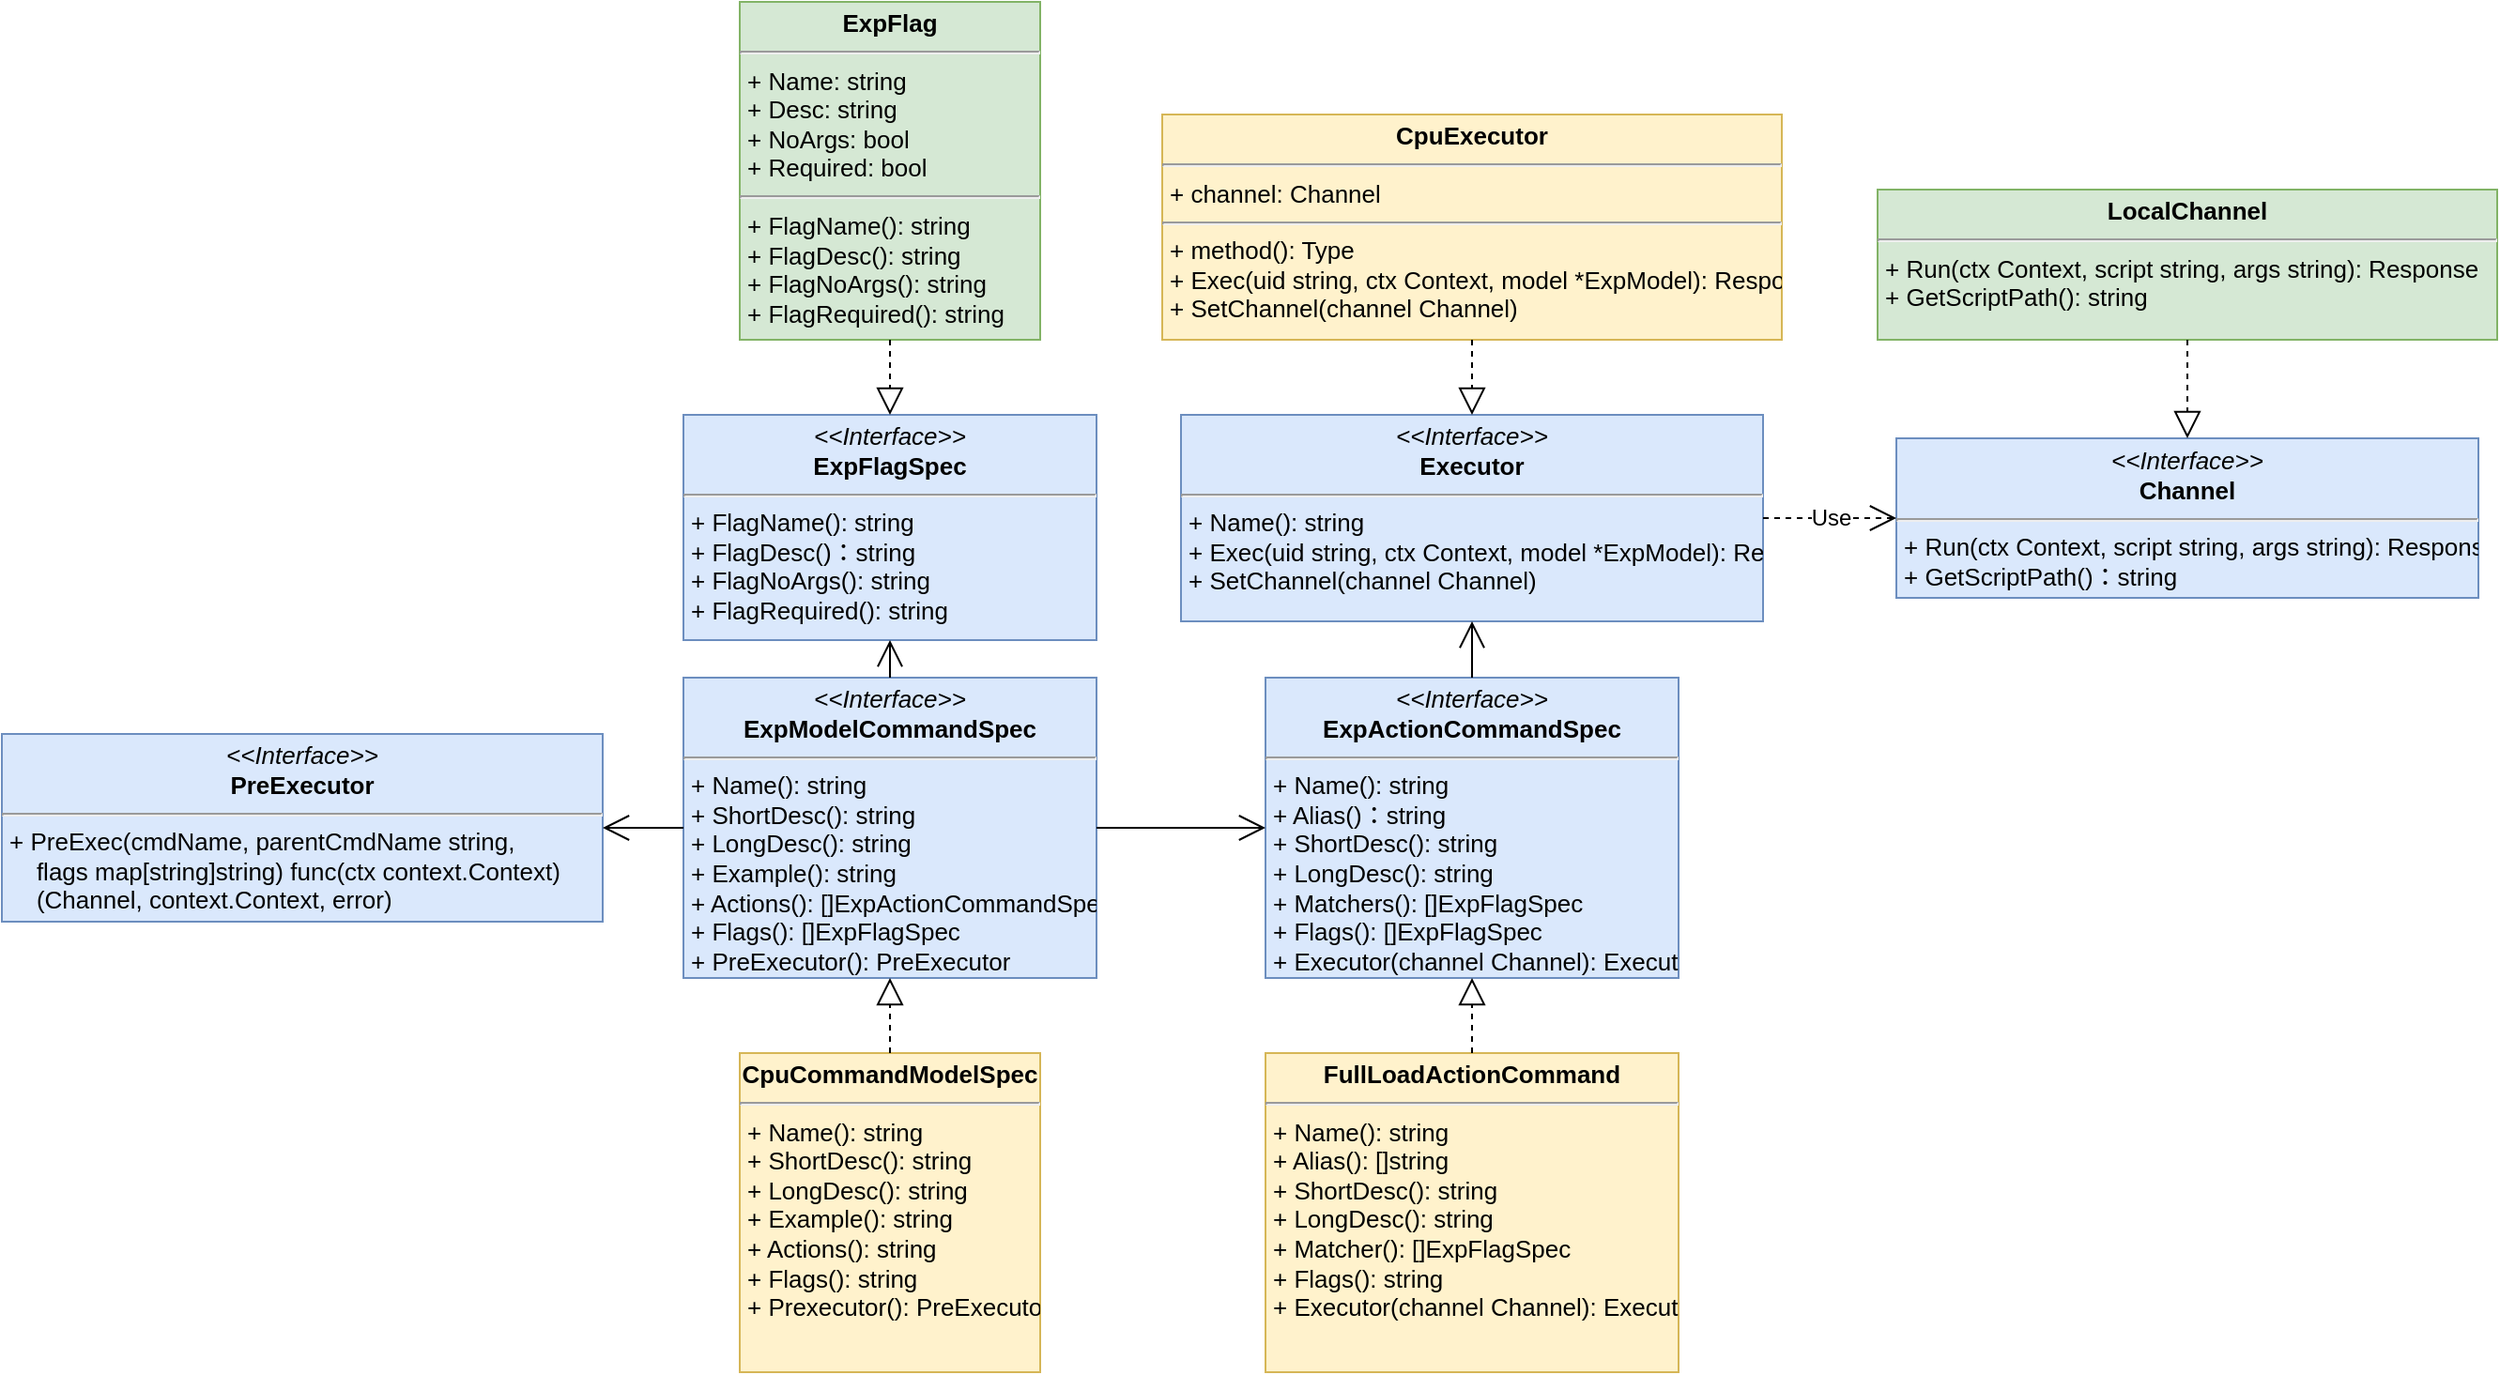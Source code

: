 <mxfile version="10.7.7" type="github"><diagram name="Page-1" id="c4acf3e9-155e-7222-9cf6-157b1a14988f"><mxGraphModel dx="1768" dy="-484" grid="1" gridSize="10" guides="1" tooltips="1" connect="1" arrows="1" fold="1" page="1" pageScale="1" pageWidth="850" pageHeight="1100" background="#ffffff" math="0" shadow="0"><root><mxCell id="0"/><mxCell id="1" parent="0"/><mxCell id="Qn6g_-tQm5cKkw17LUSj-2" value="&lt;p style=&quot;margin: 4px 0px 0px; text-align: center; font-size: 13px;&quot;&gt;&lt;i style=&quot;font-size: 13px;&quot;&gt;&amp;lt;&amp;lt;Interface&amp;gt;&amp;gt;&lt;/i&gt;&lt;br style=&quot;font-size: 13px;&quot;&gt;&lt;b style=&quot;font-size: 13px;&quot;&gt;ExpModelCommandSpec&lt;/b&gt;&lt;/p&gt;&lt;hr style=&quot;font-size: 13px;&quot;&gt;&lt;p style=&quot;margin: 0px 0px 0px 4px; font-size: 13px;&quot;&gt;+ Name(): string&lt;br style=&quot;font-size: 13px;&quot;&gt;+ ShortDesc(): string&lt;/p&gt;&lt;p style=&quot;margin: 0px 0px 0px 4px; font-size: 13px;&quot;&gt;+ LongDesc(): string&lt;br style=&quot;font-size: 13px;&quot;&gt;&lt;/p&gt;&lt;p style=&quot;margin: 0px 0px 0px 4px; font-size: 13px;&quot;&gt;+ Example(): string&lt;br style=&quot;font-size: 13px;&quot;&gt;&lt;/p&gt;&lt;p style=&quot;margin: 0px 0px 0px 4px; font-size: 13px;&quot;&gt;+ Actions(): []ExpActionCommandSpec&lt;br style=&quot;font-size: 13px;&quot;&gt;&lt;/p&gt;&lt;p style=&quot;margin: 0px 0px 0px 4px; font-size: 13px;&quot;&gt;+ Flags(): []ExpFlagSpec&lt;br style=&quot;font-size: 13px;&quot;&gt;&lt;/p&gt;&lt;p style=&quot;margin: 0px 0px 0px 4px; font-size: 13px;&quot;&gt;+ PreExecutor(): PreExecutor&lt;br style=&quot;font-size: 13px;&quot;&gt;&lt;/p&gt;" style="verticalAlign=top;align=left;overflow=fill;fontSize=13;fontFamily=Helvetica;html=1;fillColor=#dae8fc;strokeColor=#6c8ebf;" parent="1" vertex="1"><mxGeometry x="53" y="1480" width="220" height="160" as="geometry"/></mxCell><mxCell id="Qn6g_-tQm5cKkw17LUSj-3" value="&lt;p style=&quot;margin: 4px 0px 0px; text-align: center; font-size: 13px;&quot;&gt;&lt;i style=&quot;font-size: 13px;&quot;&gt;&amp;lt;&amp;lt;Interface&amp;gt;&amp;gt;&lt;/i&gt;&lt;br style=&quot;font-size: 13px;&quot;&gt;&lt;b style=&quot;font-size: 13px;&quot;&gt;ExpActionCommandSpec&lt;/b&gt;&lt;/p&gt;&lt;hr style=&quot;font-size: 13px;&quot;&gt;&lt;p style=&quot;margin: 0px 0px 0px 4px; font-size: 13px;&quot;&gt;+ Name(): string&lt;/p&gt;&lt;p style=&quot;margin: 0px 0px 0px 4px; font-size: 13px;&quot;&gt;+ Alias()：string&lt;br style=&quot;font-size: 13px;&quot;&gt;+ ShortDesc(): string&lt;/p&gt;&lt;p style=&quot;margin: 0px 0px 0px 4px; font-size: 13px;&quot;&gt;+ LongDesc(): string&lt;br style=&quot;font-size: 13px;&quot;&gt;&lt;/p&gt;&lt;p style=&quot;margin: 0px 0px 0px 4px; font-size: 13px;&quot;&gt;+ Matchers(): []ExpFlagSpec&lt;/p&gt;&lt;p style=&quot;margin: 0px 0px 0px 4px; font-size: 13px;&quot;&gt;+ Flags(): []ExpFlagSpec&lt;br style=&quot;font-size: 13px;&quot;&gt;&lt;/p&gt;&lt;p style=&quot;margin: 0px 0px 0px 4px; font-size: 13px;&quot;&gt;+ Executor(channel Channel): Executor&lt;br style=&quot;font-size: 13px;&quot;&gt;&lt;/p&gt;" style="verticalAlign=top;align=left;overflow=fill;fontSize=13;fontFamily=Helvetica;html=1;fillColor=#dae8fc;strokeColor=#6c8ebf;" parent="1" vertex="1"><mxGeometry x="363" y="1480" width="220" height="160" as="geometry"/></mxCell><mxCell id="Qn6g_-tQm5cKkw17LUSj-4" value="&lt;p style=&quot;margin: 4px 0px 0px; text-align: center; font-size: 13px;&quot;&gt;&lt;i style=&quot;font-size: 13px;&quot;&gt;&amp;lt;&amp;lt;Interface&amp;gt;&amp;gt;&lt;/i&gt;&lt;br style=&quot;font-size: 13px;&quot;&gt;&lt;b style=&quot;font-size: 13px;&quot;&gt;ExpFlagSpec&lt;/b&gt;&lt;/p&gt;&lt;hr style=&quot;font-size: 13px;&quot;&gt;&lt;p style=&quot;margin: 0px 0px 0px 4px; font-size: 13px;&quot;&gt;+ FlagName(): string&lt;/p&gt;&lt;p style=&quot;margin: 0px 0px 0px 4px; font-size: 13px;&quot;&gt;+ FlagDesc()：string&lt;br style=&quot;font-size: 13px;&quot;&gt;+ FlagNoArgs(): string&lt;/p&gt;&lt;p style=&quot;margin: 0px 0px 0px 4px; font-size: 13px;&quot;&gt;+ FlagRequired(): string&lt;/p&gt;" style="verticalAlign=top;align=left;overflow=fill;fontSize=13;fontFamily=Helvetica;html=1;fillColor=#dae8fc;strokeColor=#6c8ebf;" parent="1" vertex="1"><mxGeometry x="53" y="1340" width="220" height="120" as="geometry"/></mxCell><mxCell id="Qn6g_-tQm5cKkw17LUSj-5" value="&lt;p style=&quot;margin: 4px 0px 0px; text-align: center; font-size: 13px;&quot;&gt;&lt;b style=&quot;font-size: 13px;&quot;&gt;ExpFlag&lt;/b&gt;&lt;/p&gt;&lt;hr style=&quot;font-size: 13px;&quot;&gt;&lt;p style=&quot;margin: 0px 0px 0px 4px; font-size: 13px;&quot;&gt;+ Name: string&lt;/p&gt;&lt;p style=&quot;margin: 0px 0px 0px 4px; font-size: 13px;&quot;&gt;+ Desc: string&lt;/p&gt;&lt;p style=&quot;margin: 0px 0px 0px 4px; font-size: 13px;&quot;&gt;+ NoArgs: bool&lt;/p&gt;&lt;p style=&quot;margin: 0px 0px 0px 4px; font-size: 13px;&quot;&gt;+ Required: bool&lt;/p&gt;&lt;hr style=&quot;font-size: 13px;&quot;&gt;&lt;p style=&quot;margin: 0px 0px 0px 4px; font-size: 13px;&quot;&gt;+ FlagName(): string&lt;/p&gt;&lt;p style=&quot;margin: 0px 0px 0px 4px; font-size: 13px;&quot;&gt;+ FlagDesc(): string&lt;/p&gt;&lt;p style=&quot;margin: 0px 0px 0px 4px; font-size: 13px;&quot;&gt;+ FlagNoArgs(): string&lt;/p&gt;&lt;p style=&quot;margin: 0px 0px 0px 4px; font-size: 13px;&quot;&gt;+ FlagRequired(): string&lt;/p&gt;" style="verticalAlign=top;align=left;overflow=fill;fontSize=13;fontFamily=Helvetica;html=1;fillColor=#d5e8d4;strokeColor=#82b366;" parent="1" vertex="1"><mxGeometry x="83" y="1120" width="160" height="180" as="geometry"/></mxCell><mxCell id="Qn6g_-tQm5cKkw17LUSj-15" value="" style="endArrow=open;endFill=1;endSize=12;html=1;exitX=1;exitY=0.5;exitDx=0;exitDy=0;entryX=0;entryY=0.5;entryDx=0;entryDy=0;fontSize=12;" parent="1" source="Qn6g_-tQm5cKkw17LUSj-2" target="Qn6g_-tQm5cKkw17LUSj-3" edge="1"><mxGeometry width="160" relative="1" as="geometry"><mxPoint x="383" y="1960" as="sourcePoint"/><mxPoint x="543" y="1960" as="targetPoint"/></mxGeometry></mxCell><mxCell id="Qn6g_-tQm5cKkw17LUSj-20" value="&lt;p style=&quot;margin: 4px 0px 0px; text-align: center; font-size: 13px;&quot;&gt;&lt;b style=&quot;font-size: 13px;&quot;&gt;CpuCommandModelSpec&lt;/b&gt;&lt;/p&gt;&lt;hr style=&quot;font-size: 13px;&quot;&gt;&lt;p style=&quot;margin: 0px 0px 0px 4px; font-size: 13px;&quot;&gt;+ Name(): string&lt;/p&gt;&lt;p style=&quot;margin: 0px 0px 0px 4px; font-size: 13px;&quot;&gt;+ ShortDesc(): string&lt;/p&gt;&lt;p style=&quot;margin: 0px 0px 0px 4px; font-size: 13px;&quot;&gt;+ LongDesc(): string&lt;/p&gt;&lt;p style=&quot;margin: 0px 0px 0px 4px; font-size: 13px;&quot;&gt;+ Example(): string&lt;/p&gt;&lt;p style=&quot;margin: 0px 0px 0px 4px; font-size: 13px;&quot;&gt;+ Actions(): string&lt;/p&gt;&lt;p style=&quot;margin: 0px 0px 0px 4px; font-size: 13px;&quot;&gt;+ Flags(): string&lt;/p&gt;&lt;p style=&quot;margin: 0px 0px 0px 4px; font-size: 13px;&quot;&gt;+ Prexecutor(): PreExecutor&lt;/p&gt;" style="verticalAlign=top;align=left;overflow=fill;fontSize=13;fontFamily=Helvetica;html=1;fillColor=#fff2cc;strokeColor=#d6b656;" parent="1" vertex="1"><mxGeometry x="83" y="1680" width="160" height="170" as="geometry"/></mxCell><mxCell id="Qn6g_-tQm5cKkw17LUSj-21" value="&lt;p style=&quot;margin: 4px 0px 0px; text-align: center; font-size: 13px;&quot;&gt;&lt;b style=&quot;font-size: 13px;&quot;&gt;FullLoadActionCommand&lt;/b&gt;&lt;/p&gt;&lt;hr style=&quot;font-size: 13px;&quot;&gt;&lt;p style=&quot;margin: 0px 0px 0px 4px; font-size: 13px;&quot;&gt;&lt;/p&gt;&lt;p style=&quot;margin: 0px 0px 0px 4px; font-size: 13px;&quot;&gt;+ Name(): string&lt;/p&gt;&lt;p style=&quot;margin: 0px 0px 0px 4px; font-size: 13px;&quot;&gt;+ Alias(): []string&lt;/p&gt;&lt;p style=&quot;margin: 0px 0px 0px 4px; font-size: 13px;&quot;&gt;+ ShortDesc(): string&lt;/p&gt;&lt;p style=&quot;margin: 0px 0px 0px 4px; font-size: 13px;&quot;&gt;+ LongDesc(): string&lt;/p&gt;&lt;p style=&quot;margin: 0px 0px 0px 4px; font-size: 13px;&quot;&gt;+ Matcher(): []ExpFlagSpec&lt;/p&gt;&lt;p style=&quot;margin: 0px 0px 0px 4px; font-size: 13px;&quot;&gt;+ Flags(): string&lt;/p&gt;&lt;p style=&quot;margin: 0px 0px 0px 4px; font-size: 13px;&quot;&gt;+ Executor(channel Channel): Executor&lt;/p&gt;" style="verticalAlign=top;align=left;overflow=fill;fontSize=13;fontFamily=Helvetica;html=1;fillColor=#fff2cc;strokeColor=#d6b656;" parent="1" vertex="1"><mxGeometry x="363" y="1680" width="220" height="170" as="geometry"/></mxCell><mxCell id="Qn6g_-tQm5cKkw17LUSj-24" value="" style="endArrow=block;dashed=1;endFill=0;endSize=12;html=1;exitX=0.5;exitY=0;exitDx=0;exitDy=0;entryX=0.5;entryY=1;entryDx=0;entryDy=0;fontSize=12;" parent="1" source="Qn6g_-tQm5cKkw17LUSj-20" target="Qn6g_-tQm5cKkw17LUSj-2" edge="1"><mxGeometry width="160" relative="1" as="geometry"><mxPoint x="463" y="2142.5" as="sourcePoint"/><mxPoint x="623" y="2142.5" as="targetPoint"/></mxGeometry></mxCell><mxCell id="NHT8_feDH6_UDhpO50g8-12" value="" style="endArrow=block;dashed=1;endFill=0;endSize=12;html=1;exitX=0.5;exitY=0;exitDx=0;exitDy=0;entryX=0.5;entryY=1;entryDx=0;entryDy=0;fontSize=12;" parent="1" source="Qn6g_-tQm5cKkw17LUSj-21" target="Qn6g_-tQm5cKkw17LUSj-3" edge="1"><mxGeometry width="160" relative="1" as="geometry"><mxPoint x="603" y="1872.5" as="sourcePoint"/><mxPoint x="763" y="1872.5" as="targetPoint"/></mxGeometry></mxCell><mxCell id="NHT8_feDH6_UDhpO50g8-16" value="&lt;p style=&quot;margin: 4px 0px 0px; text-align: center; font-size: 13px;&quot;&gt;&lt;i style=&quot;font-size: 13px;&quot;&gt;&amp;lt;&amp;lt;Interface&amp;gt;&amp;gt;&lt;/i&gt;&lt;br style=&quot;font-size: 13px;&quot;&gt;&lt;b style=&quot;font-size: 13px;&quot;&gt;Executor&lt;/b&gt;&lt;/p&gt;&lt;hr style=&quot;font-size: 13px;&quot;&gt;&lt;p style=&quot;margin: 0px 0px 0px 4px; font-size: 13px;&quot;&gt;+ Name(): string&lt;/p&gt;&lt;p style=&quot;margin: 0px 0px 0px 4px; font-size: 13px;&quot;&gt;+&lt;span style=&quot;font-size: 13px;&quot;&gt;&amp;nbsp;Exec(uid string, ctx Context, model *ExpModel): Response&lt;/span&gt;&lt;/p&gt;&lt;p style=&quot;margin: 0px 0px 0px 4px; font-size: 13px;&quot;&gt;+ SetChannel(channel Channel)&lt;br style=&quot;font-size: 13px;&quot;&gt;&lt;/p&gt;" style="verticalAlign=top;align=left;overflow=fill;fontSize=13;fontFamily=Helvetica;html=1;fillColor=#dae8fc;strokeColor=#6c8ebf;" parent="1" vertex="1"><mxGeometry x="318" y="1340" width="310" height="110" as="geometry"/></mxCell><mxCell id="NHT8_feDH6_UDhpO50g8-17" value="&lt;p style=&quot;margin: 4px 0px 0px; text-align: center; font-size: 13px;&quot;&gt;&lt;b style=&quot;font-size: 13px;&quot;&gt;CpuExecutor&lt;/b&gt;&lt;/p&gt;&lt;hr style=&quot;font-size: 13px;&quot;&gt;&lt;p style=&quot;margin: 0px 0px 0px 4px; font-size: 13px;&quot;&gt;+ channel: Channel&lt;/p&gt;&lt;hr style=&quot;font-size: 13px;&quot;&gt;&lt;p style=&quot;margin: 0px 0px 0px 4px; font-size: 13px;&quot;&gt;+ method(): Type&lt;/p&gt;&lt;p style=&quot;margin: 0px 0px 0px 4px; font-size: 13px;&quot;&gt;+ Exec(uid string, ctx Context, model *ExpModel): Response&lt;/p&gt;&lt;p style=&quot;margin: 0px 0px 0px 4px; font-size: 13px;&quot;&gt;+ SetChannel(channel Channel)&amp;nbsp;&lt;/p&gt;" style="verticalAlign=top;align=left;overflow=fill;fontSize=13;fontFamily=Helvetica;html=1;fillColor=#fff2cc;strokeColor=#d6b656;" parent="1" vertex="1"><mxGeometry x="308" y="1180" width="330" height="120" as="geometry"/></mxCell><mxCell id="NHT8_feDH6_UDhpO50g8-19" value="&lt;p style=&quot;margin: 4px 0px 0px; text-align: center; font-size: 13px;&quot;&gt;&lt;i style=&quot;font-size: 13px;&quot;&gt;&amp;lt;&amp;lt;Interface&amp;gt;&amp;gt;&lt;/i&gt;&lt;br style=&quot;font-size: 13px;&quot;&gt;&lt;b style=&quot;font-size: 13px;&quot;&gt;Channel&lt;/b&gt;&lt;/p&gt;&lt;hr style=&quot;font-size: 13px;&quot;&gt;&lt;p style=&quot;margin: 0px 0px 0px 4px; font-size: 13px;&quot;&gt;+ Run(ctx Context, script string, args string): Response&lt;/p&gt;&lt;p style=&quot;margin: 0px 0px 0px 4px; font-size: 13px;&quot;&gt;+ GetScriptPath()：string&lt;br style=&quot;font-size: 13px;&quot;&gt;&lt;/p&gt;" style="verticalAlign=top;align=left;overflow=fill;fontSize=13;fontFamily=Helvetica;html=1;fillColor=#dae8fc;strokeColor=#6c8ebf;" parent="1" vertex="1"><mxGeometry x="699" y="1352.5" width="310" height="85" as="geometry"/></mxCell><mxCell id="NHT8_feDH6_UDhpO50g8-20" value="" style="endArrow=open;endFill=1;endSize=12;html=1;exitX=0.5;exitY=0;exitDx=0;exitDy=0;entryX=0.5;entryY=1;entryDx=0;entryDy=0;fontSize=12;" parent="1" source="Qn6g_-tQm5cKkw17LUSj-2" target="Qn6g_-tQm5cKkw17LUSj-4" edge="1"><mxGeometry width="160" relative="1" as="geometry"><mxPoint x="219" y="1482.5" as="sourcePoint"/><mxPoint x="379" y="1482.5" as="targetPoint"/></mxGeometry></mxCell><mxCell id="NHT8_feDH6_UDhpO50g8-22" value="&lt;p style=&quot;margin: 4px 0px 0px; text-align: center; font-size: 13px;&quot;&gt;&lt;i style=&quot;font-size: 13px;&quot;&gt;&amp;lt;&amp;lt;Interface&amp;gt;&amp;gt;&lt;/i&gt;&lt;br style=&quot;font-size: 13px;&quot;&gt;&lt;b style=&quot;font-size: 13px;&quot;&gt;PreExecutor&lt;/b&gt;&lt;/p&gt;&lt;hr style=&quot;font-size: 13px;&quot;&gt;&lt;p style=&quot;margin: 0px 0px 0px 4px; font-size: 13px;&quot;&gt;+&amp;nbsp;&lt;span style=&quot;font-size: 13px;&quot;&gt;PreExec&lt;/span&gt;&lt;span style=&quot;font-size: 13px;&quot;&gt;(&lt;/span&gt;&lt;span style=&quot;font-size: 13px;&quot;&gt;cmdName&lt;/span&gt;&lt;span style=&quot;font-size: 13px;&quot;&gt;, &lt;/span&gt;&lt;span style=&quot;font-size: 13px;&quot;&gt;parentCmdName &lt;/span&gt;&lt;span style=&quot;font-size: 13px;&quot;&gt;string&lt;/span&gt;&lt;span style=&quot;font-size: 13px;&quot;&gt;,&amp;nbsp;&lt;/span&gt;&lt;/p&gt;&lt;p style=&quot;margin: 0px 0px 0px 4px; font-size: 13px;&quot;&gt;&lt;span style=&quot;font-size: 13px;&quot;&gt;&amp;nbsp; &amp;nbsp; flags &lt;/span&gt;&lt;span style=&quot;font-size: 13px;&quot;&gt;map&lt;/span&gt;&lt;span style=&quot;font-size: 13px;&quot;&gt;[&lt;/span&gt;&lt;span style=&quot;font-size: 13px;&quot;&gt;string&lt;/span&gt;&lt;span style=&quot;font-size: 13px;&quot;&gt;]&lt;/span&gt;&lt;span style=&quot;font-size: 13px;&quot;&gt;string&lt;/span&gt;&lt;span style=&quot;font-size: 13px;&quot;&gt;)&amp;nbsp;&lt;/span&gt;&lt;span style=&quot;font-size: 13px;&quot;&gt;func&lt;/span&gt;&lt;span style=&quot;font-size: 13px;&quot;&gt;(&lt;/span&gt;&lt;span style=&quot;font-size: 13px;&quot;&gt;ctx &lt;/span&gt;&lt;span style=&quot;font-size: 13px;&quot;&gt;context&lt;/span&gt;&lt;span style=&quot;font-size: 13px;&quot;&gt;.&lt;/span&gt;&lt;span style=&quot;font-size: 13px;&quot;&gt;Context&lt;/span&gt;&lt;span style=&quot;font-size: 13px;&quot;&gt;)&amp;nbsp;&lt;/span&gt;&lt;/p&gt;&lt;p style=&quot;margin: 0px 0px 0px 4px; font-size: 13px;&quot;&gt;&lt;span style=&quot;font-size: 13px;&quot;&gt;&amp;nbsp; &amp;nbsp; (&lt;/span&gt;&lt;span style=&quot;font-size: 13px;&quot;&gt;Channel&lt;/span&gt;&lt;span style=&quot;font-size: 13px;&quot;&gt;, &lt;/span&gt;&lt;span style=&quot;font-size: 13px;&quot;&gt;context&lt;/span&gt;&lt;span style=&quot;font-size: 13px;&quot;&gt;.&lt;/span&gt;&lt;span style=&quot;font-size: 13px;&quot;&gt;Context&lt;/span&gt;&lt;span style=&quot;font-size: 13px;&quot;&gt;, &lt;/span&gt;&lt;span style=&quot;font-size: 13px;&quot;&gt;error&lt;/span&gt;&lt;span style=&quot;font-size: 13px;&quot;&gt;)&lt;/span&gt;&lt;/p&gt;" style="verticalAlign=top;align=left;overflow=fill;fontSize=13;fontFamily=Helvetica;html=1;fillColor=#dae8fc;strokeColor=#6c8ebf;" parent="1" vertex="1"><mxGeometry x="-310" y="1510" width="320" height="100" as="geometry"/></mxCell><mxCell id="NHT8_feDH6_UDhpO50g8-23" value="" style="endArrow=open;endFill=1;endSize=12;html=1;exitX=0;exitY=0.5;exitDx=0;exitDy=0;entryX=1;entryY=0.5;entryDx=0;entryDy=0;fontSize=12;" parent="1" source="Qn6g_-tQm5cKkw17LUSj-2" target="NHT8_feDH6_UDhpO50g8-22" edge="1"><mxGeometry width="160" relative="1" as="geometry"><mxPoint x="-171" y="1560" as="sourcePoint"/><mxPoint x="-161" y="1410" as="targetPoint"/></mxGeometry></mxCell><mxCell id="NHT8_feDH6_UDhpO50g8-24" value="" style="endArrow=open;endFill=1;endSize=12;html=1;exitX=0.5;exitY=0;exitDx=0;exitDy=0;entryX=0.5;entryY=1;entryDx=0;entryDy=0;fontSize=12;" parent="1" source="Qn6g_-tQm5cKkw17LUSj-3" target="NHT8_feDH6_UDhpO50g8-16" edge="1"><mxGeometry width="160" relative="1" as="geometry"><mxPoint x="679" y="1492.5" as="sourcePoint"/><mxPoint x="839" y="1492.5" as="targetPoint"/></mxGeometry></mxCell><mxCell id="NHT8_feDH6_UDhpO50g8-25" value="Use" style="endArrow=open;endSize=12;dashed=1;html=1;exitX=1;exitY=0.5;exitDx=0;exitDy=0;entryX=0;entryY=0.5;entryDx=0;entryDy=0;fontSize=12;" parent="1" source="NHT8_feDH6_UDhpO50g8-16" target="NHT8_feDH6_UDhpO50g8-19" edge="1"><mxGeometry width="160" relative="1" as="geometry"><mxPoint x="679" y="1522.5" as="sourcePoint"/><mxPoint x="839" y="1522.5" as="targetPoint"/></mxGeometry></mxCell><mxCell id="NHT8_feDH6_UDhpO50g8-26" value="" style="endArrow=block;dashed=1;endFill=0;endSize=12;html=1;exitX=0.5;exitY=1;exitDx=0;exitDy=0;entryX=0.5;entryY=0;entryDx=0;entryDy=0;fontSize=12;" parent="1" source="NHT8_feDH6_UDhpO50g8-17" target="NHT8_feDH6_UDhpO50g8-16" edge="1"><mxGeometry width="160" relative="1" as="geometry"><mxPoint x="510" y="1300" as="sourcePoint"/><mxPoint x="670" y="1300" as="targetPoint"/></mxGeometry></mxCell><mxCell id="NHT8_feDH6_UDhpO50g8-27" value="&lt;p style=&quot;margin: 4px 0px 0px; text-align: center; font-size: 13px;&quot;&gt;&lt;b style=&quot;font-size: 13px;&quot;&gt;LocalChannel&lt;/b&gt;&lt;/p&gt;&lt;hr style=&quot;font-size: 13px;&quot;&gt;&lt;p style=&quot;margin: 0px 0px 0px 4px; font-size: 13px;&quot;&gt;&lt;/p&gt;&lt;p style=&quot;margin: 0px 0px 0px 4px; font-size: 13px;&quot;&gt;+ Run(ctx Context, script string, args string): Response&lt;/p&gt;&lt;p style=&quot;margin: 0px 0px 0px 4px; font-size: 13px;&quot;&gt;+ GetScriptPath(): string&lt;/p&gt;" style="verticalAlign=top;align=left;overflow=fill;fontSize=13;fontFamily=Helvetica;html=1;fillColor=#d5e8d4;strokeColor=#82b366;" parent="1" vertex="1"><mxGeometry x="689" y="1220" width="330" height="80" as="geometry"/></mxCell><mxCell id="NHT8_feDH6_UDhpO50g8-28" value="" style="endArrow=block;dashed=1;endFill=0;endSize=12;html=1;exitX=0.5;exitY=1;exitDx=0;exitDy=0;entryX=0.5;entryY=0;entryDx=0;entryDy=0;fontSize=12;" parent="1" source="NHT8_feDH6_UDhpO50g8-27" target="NHT8_feDH6_UDhpO50g8-19" edge="1"><mxGeometry width="160" relative="1" as="geometry"><mxPoint x="887.5" y="1280" as="sourcePoint"/><mxPoint x="887.5" y="1340" as="targetPoint"/></mxGeometry></mxCell><mxCell id="NHT8_feDH6_UDhpO50g8-29" value="" style="endArrow=block;dashed=1;endFill=0;endSize=12;html=1;exitX=0.5;exitY=1;exitDx=0;exitDy=0;entryX=0.5;entryY=0;entryDx=0;entryDy=0;fontSize=12;" parent="1" source="Qn6g_-tQm5cKkw17LUSj-5" target="Qn6g_-tQm5cKkw17LUSj-4" edge="1"><mxGeometry width="160" relative="1" as="geometry"><mxPoint x="483" y="1290" as="sourcePoint"/><mxPoint x="483" y="1350" as="targetPoint"/></mxGeometry></mxCell></root></mxGraphModel></diagram></mxfile>